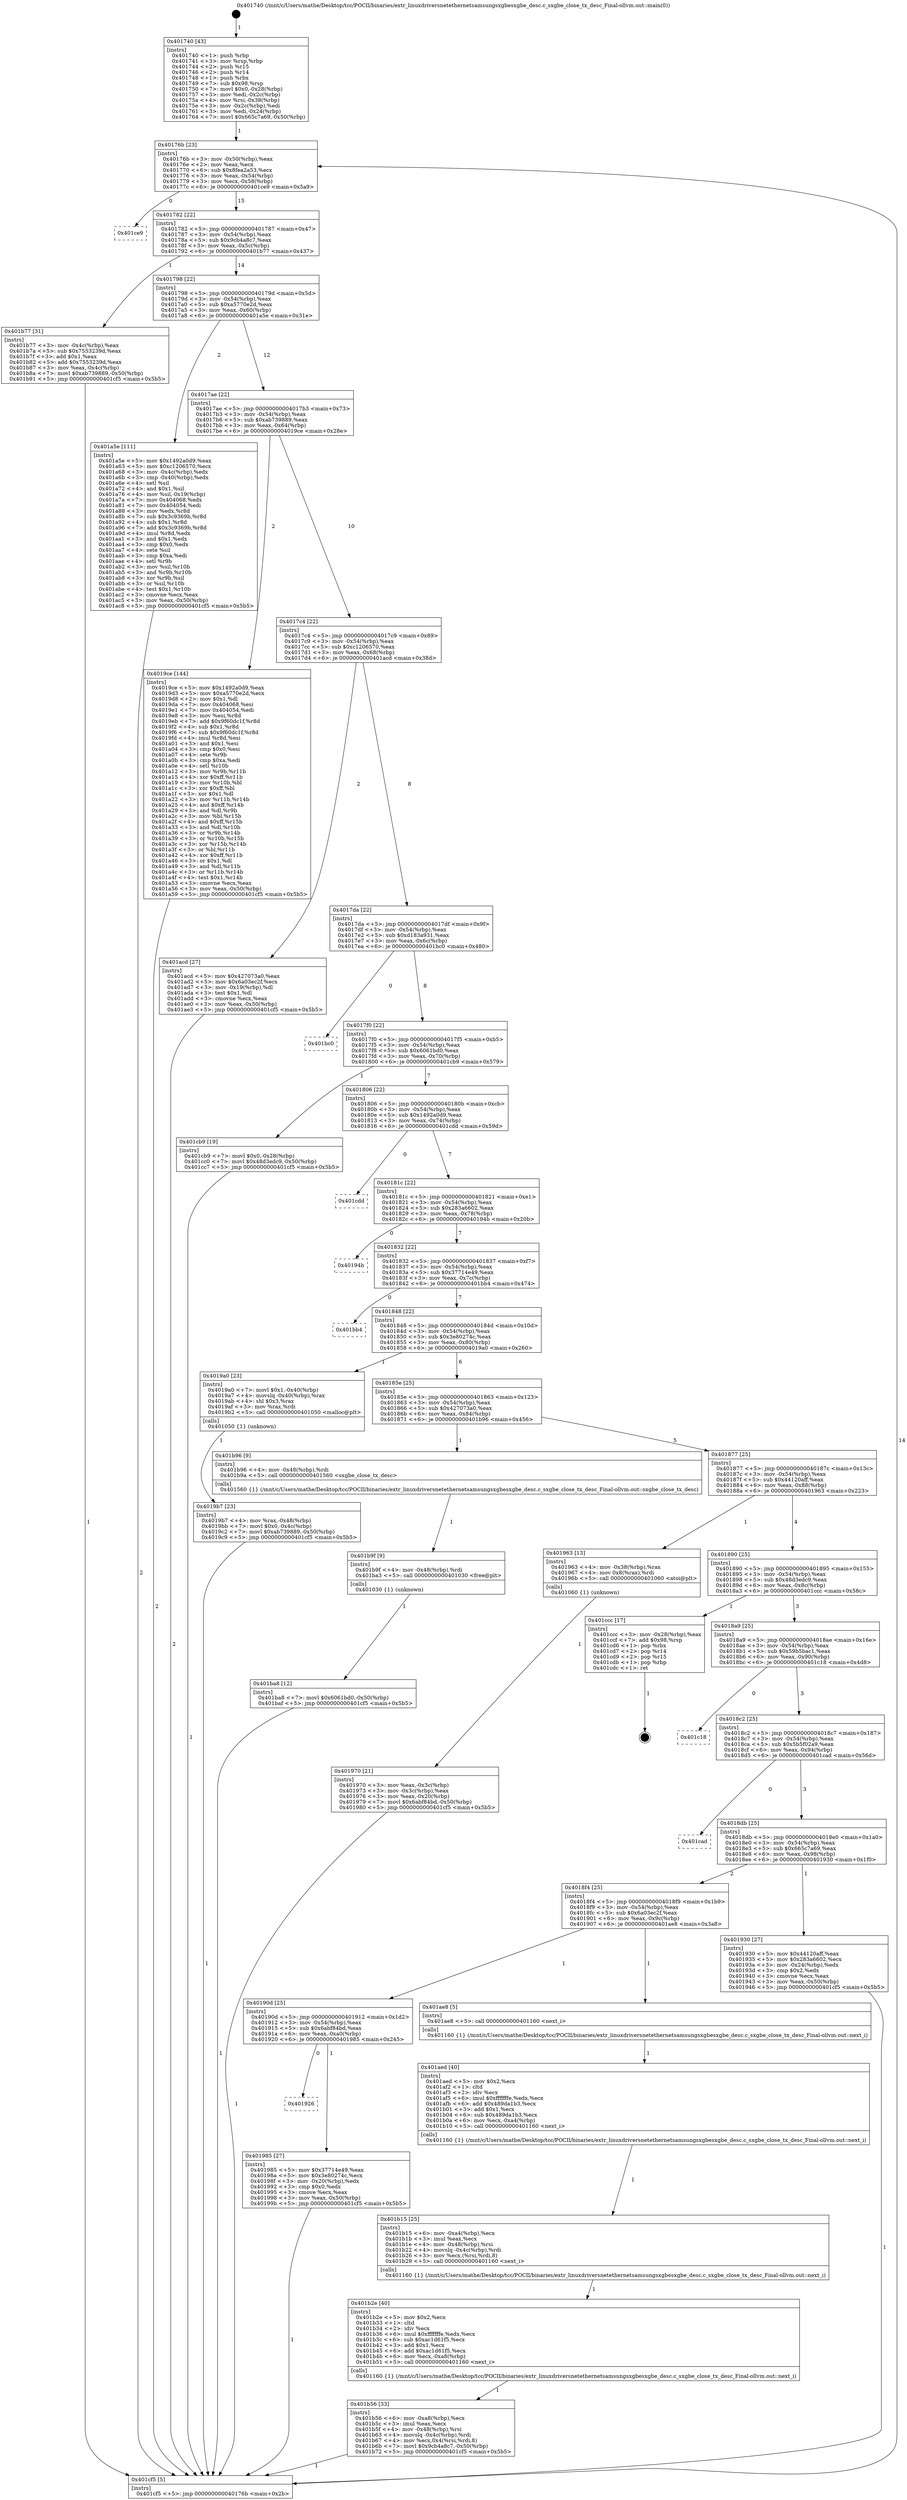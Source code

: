 digraph "0x401740" {
  label = "0x401740 (/mnt/c/Users/mathe/Desktop/tcc/POCII/binaries/extr_linuxdriversnetethernetsamsungsxgbesxgbe_desc.c_sxgbe_close_tx_desc_Final-ollvm.out::main(0))"
  labelloc = "t"
  node[shape=record]

  Entry [label="",width=0.3,height=0.3,shape=circle,fillcolor=black,style=filled]
  "0x40176b" [label="{
     0x40176b [23]\l
     | [instrs]\l
     &nbsp;&nbsp;0x40176b \<+3\>: mov -0x50(%rbp),%eax\l
     &nbsp;&nbsp;0x40176e \<+2\>: mov %eax,%ecx\l
     &nbsp;&nbsp;0x401770 \<+6\>: sub $0x8fea2a53,%ecx\l
     &nbsp;&nbsp;0x401776 \<+3\>: mov %eax,-0x54(%rbp)\l
     &nbsp;&nbsp;0x401779 \<+3\>: mov %ecx,-0x58(%rbp)\l
     &nbsp;&nbsp;0x40177c \<+6\>: je 0000000000401ce9 \<main+0x5a9\>\l
  }"]
  "0x401ce9" [label="{
     0x401ce9\l
  }", style=dashed]
  "0x401782" [label="{
     0x401782 [22]\l
     | [instrs]\l
     &nbsp;&nbsp;0x401782 \<+5\>: jmp 0000000000401787 \<main+0x47\>\l
     &nbsp;&nbsp;0x401787 \<+3\>: mov -0x54(%rbp),%eax\l
     &nbsp;&nbsp;0x40178a \<+5\>: sub $0x9cb4a8c7,%eax\l
     &nbsp;&nbsp;0x40178f \<+3\>: mov %eax,-0x5c(%rbp)\l
     &nbsp;&nbsp;0x401792 \<+6\>: je 0000000000401b77 \<main+0x437\>\l
  }"]
  Exit [label="",width=0.3,height=0.3,shape=circle,fillcolor=black,style=filled,peripheries=2]
  "0x401b77" [label="{
     0x401b77 [31]\l
     | [instrs]\l
     &nbsp;&nbsp;0x401b77 \<+3\>: mov -0x4c(%rbp),%eax\l
     &nbsp;&nbsp;0x401b7a \<+5\>: sub $0x7553239d,%eax\l
     &nbsp;&nbsp;0x401b7f \<+3\>: add $0x1,%eax\l
     &nbsp;&nbsp;0x401b82 \<+5\>: add $0x7553239d,%eax\l
     &nbsp;&nbsp;0x401b87 \<+3\>: mov %eax,-0x4c(%rbp)\l
     &nbsp;&nbsp;0x401b8a \<+7\>: movl $0xab739889,-0x50(%rbp)\l
     &nbsp;&nbsp;0x401b91 \<+5\>: jmp 0000000000401cf5 \<main+0x5b5\>\l
  }"]
  "0x401798" [label="{
     0x401798 [22]\l
     | [instrs]\l
     &nbsp;&nbsp;0x401798 \<+5\>: jmp 000000000040179d \<main+0x5d\>\l
     &nbsp;&nbsp;0x40179d \<+3\>: mov -0x54(%rbp),%eax\l
     &nbsp;&nbsp;0x4017a0 \<+5\>: sub $0xa5770e2d,%eax\l
     &nbsp;&nbsp;0x4017a5 \<+3\>: mov %eax,-0x60(%rbp)\l
     &nbsp;&nbsp;0x4017a8 \<+6\>: je 0000000000401a5e \<main+0x31e\>\l
  }"]
  "0x401ba8" [label="{
     0x401ba8 [12]\l
     | [instrs]\l
     &nbsp;&nbsp;0x401ba8 \<+7\>: movl $0x6061bd0,-0x50(%rbp)\l
     &nbsp;&nbsp;0x401baf \<+5\>: jmp 0000000000401cf5 \<main+0x5b5\>\l
  }"]
  "0x401a5e" [label="{
     0x401a5e [111]\l
     | [instrs]\l
     &nbsp;&nbsp;0x401a5e \<+5\>: mov $0x1492a0d9,%eax\l
     &nbsp;&nbsp;0x401a63 \<+5\>: mov $0xc1206570,%ecx\l
     &nbsp;&nbsp;0x401a68 \<+3\>: mov -0x4c(%rbp),%edx\l
     &nbsp;&nbsp;0x401a6b \<+3\>: cmp -0x40(%rbp),%edx\l
     &nbsp;&nbsp;0x401a6e \<+4\>: setl %sil\l
     &nbsp;&nbsp;0x401a72 \<+4\>: and $0x1,%sil\l
     &nbsp;&nbsp;0x401a76 \<+4\>: mov %sil,-0x19(%rbp)\l
     &nbsp;&nbsp;0x401a7a \<+7\>: mov 0x404068,%edx\l
     &nbsp;&nbsp;0x401a81 \<+7\>: mov 0x404054,%edi\l
     &nbsp;&nbsp;0x401a88 \<+3\>: mov %edx,%r8d\l
     &nbsp;&nbsp;0x401a8b \<+7\>: sub $0x3c9369b,%r8d\l
     &nbsp;&nbsp;0x401a92 \<+4\>: sub $0x1,%r8d\l
     &nbsp;&nbsp;0x401a96 \<+7\>: add $0x3c9369b,%r8d\l
     &nbsp;&nbsp;0x401a9d \<+4\>: imul %r8d,%edx\l
     &nbsp;&nbsp;0x401aa1 \<+3\>: and $0x1,%edx\l
     &nbsp;&nbsp;0x401aa4 \<+3\>: cmp $0x0,%edx\l
     &nbsp;&nbsp;0x401aa7 \<+4\>: sete %sil\l
     &nbsp;&nbsp;0x401aab \<+3\>: cmp $0xa,%edi\l
     &nbsp;&nbsp;0x401aae \<+4\>: setl %r9b\l
     &nbsp;&nbsp;0x401ab2 \<+3\>: mov %sil,%r10b\l
     &nbsp;&nbsp;0x401ab5 \<+3\>: and %r9b,%r10b\l
     &nbsp;&nbsp;0x401ab8 \<+3\>: xor %r9b,%sil\l
     &nbsp;&nbsp;0x401abb \<+3\>: or %sil,%r10b\l
     &nbsp;&nbsp;0x401abe \<+4\>: test $0x1,%r10b\l
     &nbsp;&nbsp;0x401ac2 \<+3\>: cmovne %ecx,%eax\l
     &nbsp;&nbsp;0x401ac5 \<+3\>: mov %eax,-0x50(%rbp)\l
     &nbsp;&nbsp;0x401ac8 \<+5\>: jmp 0000000000401cf5 \<main+0x5b5\>\l
  }"]
  "0x4017ae" [label="{
     0x4017ae [22]\l
     | [instrs]\l
     &nbsp;&nbsp;0x4017ae \<+5\>: jmp 00000000004017b3 \<main+0x73\>\l
     &nbsp;&nbsp;0x4017b3 \<+3\>: mov -0x54(%rbp),%eax\l
     &nbsp;&nbsp;0x4017b6 \<+5\>: sub $0xab739889,%eax\l
     &nbsp;&nbsp;0x4017bb \<+3\>: mov %eax,-0x64(%rbp)\l
     &nbsp;&nbsp;0x4017be \<+6\>: je 00000000004019ce \<main+0x28e\>\l
  }"]
  "0x401b9f" [label="{
     0x401b9f [9]\l
     | [instrs]\l
     &nbsp;&nbsp;0x401b9f \<+4\>: mov -0x48(%rbp),%rdi\l
     &nbsp;&nbsp;0x401ba3 \<+5\>: call 0000000000401030 \<free@plt\>\l
     | [calls]\l
     &nbsp;&nbsp;0x401030 \{1\} (unknown)\l
  }"]
  "0x4019ce" [label="{
     0x4019ce [144]\l
     | [instrs]\l
     &nbsp;&nbsp;0x4019ce \<+5\>: mov $0x1492a0d9,%eax\l
     &nbsp;&nbsp;0x4019d3 \<+5\>: mov $0xa5770e2d,%ecx\l
     &nbsp;&nbsp;0x4019d8 \<+2\>: mov $0x1,%dl\l
     &nbsp;&nbsp;0x4019da \<+7\>: mov 0x404068,%esi\l
     &nbsp;&nbsp;0x4019e1 \<+7\>: mov 0x404054,%edi\l
     &nbsp;&nbsp;0x4019e8 \<+3\>: mov %esi,%r8d\l
     &nbsp;&nbsp;0x4019eb \<+7\>: add $0x9f60dc1f,%r8d\l
     &nbsp;&nbsp;0x4019f2 \<+4\>: sub $0x1,%r8d\l
     &nbsp;&nbsp;0x4019f6 \<+7\>: sub $0x9f60dc1f,%r8d\l
     &nbsp;&nbsp;0x4019fd \<+4\>: imul %r8d,%esi\l
     &nbsp;&nbsp;0x401a01 \<+3\>: and $0x1,%esi\l
     &nbsp;&nbsp;0x401a04 \<+3\>: cmp $0x0,%esi\l
     &nbsp;&nbsp;0x401a07 \<+4\>: sete %r9b\l
     &nbsp;&nbsp;0x401a0b \<+3\>: cmp $0xa,%edi\l
     &nbsp;&nbsp;0x401a0e \<+4\>: setl %r10b\l
     &nbsp;&nbsp;0x401a12 \<+3\>: mov %r9b,%r11b\l
     &nbsp;&nbsp;0x401a15 \<+4\>: xor $0xff,%r11b\l
     &nbsp;&nbsp;0x401a19 \<+3\>: mov %r10b,%bl\l
     &nbsp;&nbsp;0x401a1c \<+3\>: xor $0xff,%bl\l
     &nbsp;&nbsp;0x401a1f \<+3\>: xor $0x1,%dl\l
     &nbsp;&nbsp;0x401a22 \<+3\>: mov %r11b,%r14b\l
     &nbsp;&nbsp;0x401a25 \<+4\>: and $0xff,%r14b\l
     &nbsp;&nbsp;0x401a29 \<+3\>: and %dl,%r9b\l
     &nbsp;&nbsp;0x401a2c \<+3\>: mov %bl,%r15b\l
     &nbsp;&nbsp;0x401a2f \<+4\>: and $0xff,%r15b\l
     &nbsp;&nbsp;0x401a33 \<+3\>: and %dl,%r10b\l
     &nbsp;&nbsp;0x401a36 \<+3\>: or %r9b,%r14b\l
     &nbsp;&nbsp;0x401a39 \<+3\>: or %r10b,%r15b\l
     &nbsp;&nbsp;0x401a3c \<+3\>: xor %r15b,%r14b\l
     &nbsp;&nbsp;0x401a3f \<+3\>: or %bl,%r11b\l
     &nbsp;&nbsp;0x401a42 \<+4\>: xor $0xff,%r11b\l
     &nbsp;&nbsp;0x401a46 \<+3\>: or $0x1,%dl\l
     &nbsp;&nbsp;0x401a49 \<+3\>: and %dl,%r11b\l
     &nbsp;&nbsp;0x401a4c \<+3\>: or %r11b,%r14b\l
     &nbsp;&nbsp;0x401a4f \<+4\>: test $0x1,%r14b\l
     &nbsp;&nbsp;0x401a53 \<+3\>: cmovne %ecx,%eax\l
     &nbsp;&nbsp;0x401a56 \<+3\>: mov %eax,-0x50(%rbp)\l
     &nbsp;&nbsp;0x401a59 \<+5\>: jmp 0000000000401cf5 \<main+0x5b5\>\l
  }"]
  "0x4017c4" [label="{
     0x4017c4 [22]\l
     | [instrs]\l
     &nbsp;&nbsp;0x4017c4 \<+5\>: jmp 00000000004017c9 \<main+0x89\>\l
     &nbsp;&nbsp;0x4017c9 \<+3\>: mov -0x54(%rbp),%eax\l
     &nbsp;&nbsp;0x4017cc \<+5\>: sub $0xc1206570,%eax\l
     &nbsp;&nbsp;0x4017d1 \<+3\>: mov %eax,-0x68(%rbp)\l
     &nbsp;&nbsp;0x4017d4 \<+6\>: je 0000000000401acd \<main+0x38d\>\l
  }"]
  "0x401b56" [label="{
     0x401b56 [33]\l
     | [instrs]\l
     &nbsp;&nbsp;0x401b56 \<+6\>: mov -0xa8(%rbp),%ecx\l
     &nbsp;&nbsp;0x401b5c \<+3\>: imul %eax,%ecx\l
     &nbsp;&nbsp;0x401b5f \<+4\>: mov -0x48(%rbp),%rsi\l
     &nbsp;&nbsp;0x401b63 \<+4\>: movslq -0x4c(%rbp),%rdi\l
     &nbsp;&nbsp;0x401b67 \<+4\>: mov %ecx,0x4(%rsi,%rdi,8)\l
     &nbsp;&nbsp;0x401b6b \<+7\>: movl $0x9cb4a8c7,-0x50(%rbp)\l
     &nbsp;&nbsp;0x401b72 \<+5\>: jmp 0000000000401cf5 \<main+0x5b5\>\l
  }"]
  "0x401acd" [label="{
     0x401acd [27]\l
     | [instrs]\l
     &nbsp;&nbsp;0x401acd \<+5\>: mov $0x427073a0,%eax\l
     &nbsp;&nbsp;0x401ad2 \<+5\>: mov $0x6a03ec2f,%ecx\l
     &nbsp;&nbsp;0x401ad7 \<+3\>: mov -0x19(%rbp),%dl\l
     &nbsp;&nbsp;0x401ada \<+3\>: test $0x1,%dl\l
     &nbsp;&nbsp;0x401add \<+3\>: cmovne %ecx,%eax\l
     &nbsp;&nbsp;0x401ae0 \<+3\>: mov %eax,-0x50(%rbp)\l
     &nbsp;&nbsp;0x401ae3 \<+5\>: jmp 0000000000401cf5 \<main+0x5b5\>\l
  }"]
  "0x4017da" [label="{
     0x4017da [22]\l
     | [instrs]\l
     &nbsp;&nbsp;0x4017da \<+5\>: jmp 00000000004017df \<main+0x9f\>\l
     &nbsp;&nbsp;0x4017df \<+3\>: mov -0x54(%rbp),%eax\l
     &nbsp;&nbsp;0x4017e2 \<+5\>: sub $0xd183a931,%eax\l
     &nbsp;&nbsp;0x4017e7 \<+3\>: mov %eax,-0x6c(%rbp)\l
     &nbsp;&nbsp;0x4017ea \<+6\>: je 0000000000401bc0 \<main+0x480\>\l
  }"]
  "0x401b2e" [label="{
     0x401b2e [40]\l
     | [instrs]\l
     &nbsp;&nbsp;0x401b2e \<+5\>: mov $0x2,%ecx\l
     &nbsp;&nbsp;0x401b33 \<+1\>: cltd\l
     &nbsp;&nbsp;0x401b34 \<+2\>: idiv %ecx\l
     &nbsp;&nbsp;0x401b36 \<+6\>: imul $0xfffffffe,%edx,%ecx\l
     &nbsp;&nbsp;0x401b3c \<+6\>: sub $0xac1d61f5,%ecx\l
     &nbsp;&nbsp;0x401b42 \<+3\>: add $0x1,%ecx\l
     &nbsp;&nbsp;0x401b45 \<+6\>: add $0xac1d61f5,%ecx\l
     &nbsp;&nbsp;0x401b4b \<+6\>: mov %ecx,-0xa8(%rbp)\l
     &nbsp;&nbsp;0x401b51 \<+5\>: call 0000000000401160 \<next_i\>\l
     | [calls]\l
     &nbsp;&nbsp;0x401160 \{1\} (/mnt/c/Users/mathe/Desktop/tcc/POCII/binaries/extr_linuxdriversnetethernetsamsungsxgbesxgbe_desc.c_sxgbe_close_tx_desc_Final-ollvm.out::next_i)\l
  }"]
  "0x401bc0" [label="{
     0x401bc0\l
  }", style=dashed]
  "0x4017f0" [label="{
     0x4017f0 [22]\l
     | [instrs]\l
     &nbsp;&nbsp;0x4017f0 \<+5\>: jmp 00000000004017f5 \<main+0xb5\>\l
     &nbsp;&nbsp;0x4017f5 \<+3\>: mov -0x54(%rbp),%eax\l
     &nbsp;&nbsp;0x4017f8 \<+5\>: sub $0x6061bd0,%eax\l
     &nbsp;&nbsp;0x4017fd \<+3\>: mov %eax,-0x70(%rbp)\l
     &nbsp;&nbsp;0x401800 \<+6\>: je 0000000000401cb9 \<main+0x579\>\l
  }"]
  "0x401b15" [label="{
     0x401b15 [25]\l
     | [instrs]\l
     &nbsp;&nbsp;0x401b15 \<+6\>: mov -0xa4(%rbp),%ecx\l
     &nbsp;&nbsp;0x401b1b \<+3\>: imul %eax,%ecx\l
     &nbsp;&nbsp;0x401b1e \<+4\>: mov -0x48(%rbp),%rsi\l
     &nbsp;&nbsp;0x401b22 \<+4\>: movslq -0x4c(%rbp),%rdi\l
     &nbsp;&nbsp;0x401b26 \<+3\>: mov %ecx,(%rsi,%rdi,8)\l
     &nbsp;&nbsp;0x401b29 \<+5\>: call 0000000000401160 \<next_i\>\l
     | [calls]\l
     &nbsp;&nbsp;0x401160 \{1\} (/mnt/c/Users/mathe/Desktop/tcc/POCII/binaries/extr_linuxdriversnetethernetsamsungsxgbesxgbe_desc.c_sxgbe_close_tx_desc_Final-ollvm.out::next_i)\l
  }"]
  "0x401cb9" [label="{
     0x401cb9 [19]\l
     | [instrs]\l
     &nbsp;&nbsp;0x401cb9 \<+7\>: movl $0x0,-0x28(%rbp)\l
     &nbsp;&nbsp;0x401cc0 \<+7\>: movl $0x48d3edc9,-0x50(%rbp)\l
     &nbsp;&nbsp;0x401cc7 \<+5\>: jmp 0000000000401cf5 \<main+0x5b5\>\l
  }"]
  "0x401806" [label="{
     0x401806 [22]\l
     | [instrs]\l
     &nbsp;&nbsp;0x401806 \<+5\>: jmp 000000000040180b \<main+0xcb\>\l
     &nbsp;&nbsp;0x40180b \<+3\>: mov -0x54(%rbp),%eax\l
     &nbsp;&nbsp;0x40180e \<+5\>: sub $0x1492a0d9,%eax\l
     &nbsp;&nbsp;0x401813 \<+3\>: mov %eax,-0x74(%rbp)\l
     &nbsp;&nbsp;0x401816 \<+6\>: je 0000000000401cdd \<main+0x59d\>\l
  }"]
  "0x401aed" [label="{
     0x401aed [40]\l
     | [instrs]\l
     &nbsp;&nbsp;0x401aed \<+5\>: mov $0x2,%ecx\l
     &nbsp;&nbsp;0x401af2 \<+1\>: cltd\l
     &nbsp;&nbsp;0x401af3 \<+2\>: idiv %ecx\l
     &nbsp;&nbsp;0x401af5 \<+6\>: imul $0xfffffffe,%edx,%ecx\l
     &nbsp;&nbsp;0x401afb \<+6\>: add $0x489da1b3,%ecx\l
     &nbsp;&nbsp;0x401b01 \<+3\>: add $0x1,%ecx\l
     &nbsp;&nbsp;0x401b04 \<+6\>: sub $0x489da1b3,%ecx\l
     &nbsp;&nbsp;0x401b0a \<+6\>: mov %ecx,-0xa4(%rbp)\l
     &nbsp;&nbsp;0x401b10 \<+5\>: call 0000000000401160 \<next_i\>\l
     | [calls]\l
     &nbsp;&nbsp;0x401160 \{1\} (/mnt/c/Users/mathe/Desktop/tcc/POCII/binaries/extr_linuxdriversnetethernetsamsungsxgbesxgbe_desc.c_sxgbe_close_tx_desc_Final-ollvm.out::next_i)\l
  }"]
  "0x401cdd" [label="{
     0x401cdd\l
  }", style=dashed]
  "0x40181c" [label="{
     0x40181c [22]\l
     | [instrs]\l
     &nbsp;&nbsp;0x40181c \<+5\>: jmp 0000000000401821 \<main+0xe1\>\l
     &nbsp;&nbsp;0x401821 \<+3\>: mov -0x54(%rbp),%eax\l
     &nbsp;&nbsp;0x401824 \<+5\>: sub $0x283a6602,%eax\l
     &nbsp;&nbsp;0x401829 \<+3\>: mov %eax,-0x78(%rbp)\l
     &nbsp;&nbsp;0x40182c \<+6\>: je 000000000040194b \<main+0x20b\>\l
  }"]
  "0x4019b7" [label="{
     0x4019b7 [23]\l
     | [instrs]\l
     &nbsp;&nbsp;0x4019b7 \<+4\>: mov %rax,-0x48(%rbp)\l
     &nbsp;&nbsp;0x4019bb \<+7\>: movl $0x0,-0x4c(%rbp)\l
     &nbsp;&nbsp;0x4019c2 \<+7\>: movl $0xab739889,-0x50(%rbp)\l
     &nbsp;&nbsp;0x4019c9 \<+5\>: jmp 0000000000401cf5 \<main+0x5b5\>\l
  }"]
  "0x40194b" [label="{
     0x40194b\l
  }", style=dashed]
  "0x401832" [label="{
     0x401832 [22]\l
     | [instrs]\l
     &nbsp;&nbsp;0x401832 \<+5\>: jmp 0000000000401837 \<main+0xf7\>\l
     &nbsp;&nbsp;0x401837 \<+3\>: mov -0x54(%rbp),%eax\l
     &nbsp;&nbsp;0x40183a \<+5\>: sub $0x37714e49,%eax\l
     &nbsp;&nbsp;0x40183f \<+3\>: mov %eax,-0x7c(%rbp)\l
     &nbsp;&nbsp;0x401842 \<+6\>: je 0000000000401bb4 \<main+0x474\>\l
  }"]
  "0x401926" [label="{
     0x401926\l
  }", style=dashed]
  "0x401bb4" [label="{
     0x401bb4\l
  }", style=dashed]
  "0x401848" [label="{
     0x401848 [22]\l
     | [instrs]\l
     &nbsp;&nbsp;0x401848 \<+5\>: jmp 000000000040184d \<main+0x10d\>\l
     &nbsp;&nbsp;0x40184d \<+3\>: mov -0x54(%rbp),%eax\l
     &nbsp;&nbsp;0x401850 \<+5\>: sub $0x3e80274c,%eax\l
     &nbsp;&nbsp;0x401855 \<+3\>: mov %eax,-0x80(%rbp)\l
     &nbsp;&nbsp;0x401858 \<+6\>: je 00000000004019a0 \<main+0x260\>\l
  }"]
  "0x401985" [label="{
     0x401985 [27]\l
     | [instrs]\l
     &nbsp;&nbsp;0x401985 \<+5\>: mov $0x37714e49,%eax\l
     &nbsp;&nbsp;0x40198a \<+5\>: mov $0x3e80274c,%ecx\l
     &nbsp;&nbsp;0x40198f \<+3\>: mov -0x20(%rbp),%edx\l
     &nbsp;&nbsp;0x401992 \<+3\>: cmp $0x0,%edx\l
     &nbsp;&nbsp;0x401995 \<+3\>: cmove %ecx,%eax\l
     &nbsp;&nbsp;0x401998 \<+3\>: mov %eax,-0x50(%rbp)\l
     &nbsp;&nbsp;0x40199b \<+5\>: jmp 0000000000401cf5 \<main+0x5b5\>\l
  }"]
  "0x4019a0" [label="{
     0x4019a0 [23]\l
     | [instrs]\l
     &nbsp;&nbsp;0x4019a0 \<+7\>: movl $0x1,-0x40(%rbp)\l
     &nbsp;&nbsp;0x4019a7 \<+4\>: movslq -0x40(%rbp),%rax\l
     &nbsp;&nbsp;0x4019ab \<+4\>: shl $0x3,%rax\l
     &nbsp;&nbsp;0x4019af \<+3\>: mov %rax,%rdi\l
     &nbsp;&nbsp;0x4019b2 \<+5\>: call 0000000000401050 \<malloc@plt\>\l
     | [calls]\l
     &nbsp;&nbsp;0x401050 \{1\} (unknown)\l
  }"]
  "0x40185e" [label="{
     0x40185e [25]\l
     | [instrs]\l
     &nbsp;&nbsp;0x40185e \<+5\>: jmp 0000000000401863 \<main+0x123\>\l
     &nbsp;&nbsp;0x401863 \<+3\>: mov -0x54(%rbp),%eax\l
     &nbsp;&nbsp;0x401866 \<+5\>: sub $0x427073a0,%eax\l
     &nbsp;&nbsp;0x40186b \<+6\>: mov %eax,-0x84(%rbp)\l
     &nbsp;&nbsp;0x401871 \<+6\>: je 0000000000401b96 \<main+0x456\>\l
  }"]
  "0x40190d" [label="{
     0x40190d [25]\l
     | [instrs]\l
     &nbsp;&nbsp;0x40190d \<+5\>: jmp 0000000000401912 \<main+0x1d2\>\l
     &nbsp;&nbsp;0x401912 \<+3\>: mov -0x54(%rbp),%eax\l
     &nbsp;&nbsp;0x401915 \<+5\>: sub $0x6abf84bd,%eax\l
     &nbsp;&nbsp;0x40191a \<+6\>: mov %eax,-0xa0(%rbp)\l
     &nbsp;&nbsp;0x401920 \<+6\>: je 0000000000401985 \<main+0x245\>\l
  }"]
  "0x401b96" [label="{
     0x401b96 [9]\l
     | [instrs]\l
     &nbsp;&nbsp;0x401b96 \<+4\>: mov -0x48(%rbp),%rdi\l
     &nbsp;&nbsp;0x401b9a \<+5\>: call 0000000000401560 \<sxgbe_close_tx_desc\>\l
     | [calls]\l
     &nbsp;&nbsp;0x401560 \{1\} (/mnt/c/Users/mathe/Desktop/tcc/POCII/binaries/extr_linuxdriversnetethernetsamsungsxgbesxgbe_desc.c_sxgbe_close_tx_desc_Final-ollvm.out::sxgbe_close_tx_desc)\l
  }"]
  "0x401877" [label="{
     0x401877 [25]\l
     | [instrs]\l
     &nbsp;&nbsp;0x401877 \<+5\>: jmp 000000000040187c \<main+0x13c\>\l
     &nbsp;&nbsp;0x40187c \<+3\>: mov -0x54(%rbp),%eax\l
     &nbsp;&nbsp;0x40187f \<+5\>: sub $0x44120aff,%eax\l
     &nbsp;&nbsp;0x401884 \<+6\>: mov %eax,-0x88(%rbp)\l
     &nbsp;&nbsp;0x40188a \<+6\>: je 0000000000401963 \<main+0x223\>\l
  }"]
  "0x401ae8" [label="{
     0x401ae8 [5]\l
     | [instrs]\l
     &nbsp;&nbsp;0x401ae8 \<+5\>: call 0000000000401160 \<next_i\>\l
     | [calls]\l
     &nbsp;&nbsp;0x401160 \{1\} (/mnt/c/Users/mathe/Desktop/tcc/POCII/binaries/extr_linuxdriversnetethernetsamsungsxgbesxgbe_desc.c_sxgbe_close_tx_desc_Final-ollvm.out::next_i)\l
  }"]
  "0x401963" [label="{
     0x401963 [13]\l
     | [instrs]\l
     &nbsp;&nbsp;0x401963 \<+4\>: mov -0x38(%rbp),%rax\l
     &nbsp;&nbsp;0x401967 \<+4\>: mov 0x8(%rax),%rdi\l
     &nbsp;&nbsp;0x40196b \<+5\>: call 0000000000401060 \<atoi@plt\>\l
     | [calls]\l
     &nbsp;&nbsp;0x401060 \{1\} (unknown)\l
  }"]
  "0x401890" [label="{
     0x401890 [25]\l
     | [instrs]\l
     &nbsp;&nbsp;0x401890 \<+5\>: jmp 0000000000401895 \<main+0x155\>\l
     &nbsp;&nbsp;0x401895 \<+3\>: mov -0x54(%rbp),%eax\l
     &nbsp;&nbsp;0x401898 \<+5\>: sub $0x48d3edc9,%eax\l
     &nbsp;&nbsp;0x40189d \<+6\>: mov %eax,-0x8c(%rbp)\l
     &nbsp;&nbsp;0x4018a3 \<+6\>: je 0000000000401ccc \<main+0x58c\>\l
  }"]
  "0x401970" [label="{
     0x401970 [21]\l
     | [instrs]\l
     &nbsp;&nbsp;0x401970 \<+3\>: mov %eax,-0x3c(%rbp)\l
     &nbsp;&nbsp;0x401973 \<+3\>: mov -0x3c(%rbp),%eax\l
     &nbsp;&nbsp;0x401976 \<+3\>: mov %eax,-0x20(%rbp)\l
     &nbsp;&nbsp;0x401979 \<+7\>: movl $0x6abf84bd,-0x50(%rbp)\l
     &nbsp;&nbsp;0x401980 \<+5\>: jmp 0000000000401cf5 \<main+0x5b5\>\l
  }"]
  "0x401ccc" [label="{
     0x401ccc [17]\l
     | [instrs]\l
     &nbsp;&nbsp;0x401ccc \<+3\>: mov -0x28(%rbp),%eax\l
     &nbsp;&nbsp;0x401ccf \<+7\>: add $0x98,%rsp\l
     &nbsp;&nbsp;0x401cd6 \<+1\>: pop %rbx\l
     &nbsp;&nbsp;0x401cd7 \<+2\>: pop %r14\l
     &nbsp;&nbsp;0x401cd9 \<+2\>: pop %r15\l
     &nbsp;&nbsp;0x401cdb \<+1\>: pop %rbp\l
     &nbsp;&nbsp;0x401cdc \<+1\>: ret\l
  }"]
  "0x4018a9" [label="{
     0x4018a9 [25]\l
     | [instrs]\l
     &nbsp;&nbsp;0x4018a9 \<+5\>: jmp 00000000004018ae \<main+0x16e\>\l
     &nbsp;&nbsp;0x4018ae \<+3\>: mov -0x54(%rbp),%eax\l
     &nbsp;&nbsp;0x4018b1 \<+5\>: sub $0x59b5bac1,%eax\l
     &nbsp;&nbsp;0x4018b6 \<+6\>: mov %eax,-0x90(%rbp)\l
     &nbsp;&nbsp;0x4018bc \<+6\>: je 0000000000401c18 \<main+0x4d8\>\l
  }"]
  "0x401740" [label="{
     0x401740 [43]\l
     | [instrs]\l
     &nbsp;&nbsp;0x401740 \<+1\>: push %rbp\l
     &nbsp;&nbsp;0x401741 \<+3\>: mov %rsp,%rbp\l
     &nbsp;&nbsp;0x401744 \<+2\>: push %r15\l
     &nbsp;&nbsp;0x401746 \<+2\>: push %r14\l
     &nbsp;&nbsp;0x401748 \<+1\>: push %rbx\l
     &nbsp;&nbsp;0x401749 \<+7\>: sub $0x98,%rsp\l
     &nbsp;&nbsp;0x401750 \<+7\>: movl $0x0,-0x28(%rbp)\l
     &nbsp;&nbsp;0x401757 \<+3\>: mov %edi,-0x2c(%rbp)\l
     &nbsp;&nbsp;0x40175a \<+4\>: mov %rsi,-0x38(%rbp)\l
     &nbsp;&nbsp;0x40175e \<+3\>: mov -0x2c(%rbp),%edi\l
     &nbsp;&nbsp;0x401761 \<+3\>: mov %edi,-0x24(%rbp)\l
     &nbsp;&nbsp;0x401764 \<+7\>: movl $0x665c7a69,-0x50(%rbp)\l
  }"]
  "0x401c18" [label="{
     0x401c18\l
  }", style=dashed]
  "0x4018c2" [label="{
     0x4018c2 [25]\l
     | [instrs]\l
     &nbsp;&nbsp;0x4018c2 \<+5\>: jmp 00000000004018c7 \<main+0x187\>\l
     &nbsp;&nbsp;0x4018c7 \<+3\>: mov -0x54(%rbp),%eax\l
     &nbsp;&nbsp;0x4018ca \<+5\>: sub $0x5b5f02a9,%eax\l
     &nbsp;&nbsp;0x4018cf \<+6\>: mov %eax,-0x94(%rbp)\l
     &nbsp;&nbsp;0x4018d5 \<+6\>: je 0000000000401cad \<main+0x56d\>\l
  }"]
  "0x401cf5" [label="{
     0x401cf5 [5]\l
     | [instrs]\l
     &nbsp;&nbsp;0x401cf5 \<+5\>: jmp 000000000040176b \<main+0x2b\>\l
  }"]
  "0x401cad" [label="{
     0x401cad\l
  }", style=dashed]
  "0x4018db" [label="{
     0x4018db [25]\l
     | [instrs]\l
     &nbsp;&nbsp;0x4018db \<+5\>: jmp 00000000004018e0 \<main+0x1a0\>\l
     &nbsp;&nbsp;0x4018e0 \<+3\>: mov -0x54(%rbp),%eax\l
     &nbsp;&nbsp;0x4018e3 \<+5\>: sub $0x665c7a69,%eax\l
     &nbsp;&nbsp;0x4018e8 \<+6\>: mov %eax,-0x98(%rbp)\l
     &nbsp;&nbsp;0x4018ee \<+6\>: je 0000000000401930 \<main+0x1f0\>\l
  }"]
  "0x4018f4" [label="{
     0x4018f4 [25]\l
     | [instrs]\l
     &nbsp;&nbsp;0x4018f4 \<+5\>: jmp 00000000004018f9 \<main+0x1b9\>\l
     &nbsp;&nbsp;0x4018f9 \<+3\>: mov -0x54(%rbp),%eax\l
     &nbsp;&nbsp;0x4018fc \<+5\>: sub $0x6a03ec2f,%eax\l
     &nbsp;&nbsp;0x401901 \<+6\>: mov %eax,-0x9c(%rbp)\l
     &nbsp;&nbsp;0x401907 \<+6\>: je 0000000000401ae8 \<main+0x3a8\>\l
  }"]
  "0x401930" [label="{
     0x401930 [27]\l
     | [instrs]\l
     &nbsp;&nbsp;0x401930 \<+5\>: mov $0x44120aff,%eax\l
     &nbsp;&nbsp;0x401935 \<+5\>: mov $0x283a6602,%ecx\l
     &nbsp;&nbsp;0x40193a \<+3\>: mov -0x24(%rbp),%edx\l
     &nbsp;&nbsp;0x40193d \<+3\>: cmp $0x2,%edx\l
     &nbsp;&nbsp;0x401940 \<+3\>: cmovne %ecx,%eax\l
     &nbsp;&nbsp;0x401943 \<+3\>: mov %eax,-0x50(%rbp)\l
     &nbsp;&nbsp;0x401946 \<+5\>: jmp 0000000000401cf5 \<main+0x5b5\>\l
  }"]
  Entry -> "0x401740" [label=" 1"]
  "0x40176b" -> "0x401ce9" [label=" 0"]
  "0x40176b" -> "0x401782" [label=" 15"]
  "0x401ccc" -> Exit [label=" 1"]
  "0x401782" -> "0x401b77" [label=" 1"]
  "0x401782" -> "0x401798" [label=" 14"]
  "0x401cb9" -> "0x401cf5" [label=" 1"]
  "0x401798" -> "0x401a5e" [label=" 2"]
  "0x401798" -> "0x4017ae" [label=" 12"]
  "0x401ba8" -> "0x401cf5" [label=" 1"]
  "0x4017ae" -> "0x4019ce" [label=" 2"]
  "0x4017ae" -> "0x4017c4" [label=" 10"]
  "0x401b9f" -> "0x401ba8" [label=" 1"]
  "0x4017c4" -> "0x401acd" [label=" 2"]
  "0x4017c4" -> "0x4017da" [label=" 8"]
  "0x401b96" -> "0x401b9f" [label=" 1"]
  "0x4017da" -> "0x401bc0" [label=" 0"]
  "0x4017da" -> "0x4017f0" [label=" 8"]
  "0x401b77" -> "0x401cf5" [label=" 1"]
  "0x4017f0" -> "0x401cb9" [label=" 1"]
  "0x4017f0" -> "0x401806" [label=" 7"]
  "0x401b56" -> "0x401cf5" [label=" 1"]
  "0x401806" -> "0x401cdd" [label=" 0"]
  "0x401806" -> "0x40181c" [label=" 7"]
  "0x401b2e" -> "0x401b56" [label=" 1"]
  "0x40181c" -> "0x40194b" [label=" 0"]
  "0x40181c" -> "0x401832" [label=" 7"]
  "0x401b15" -> "0x401b2e" [label=" 1"]
  "0x401832" -> "0x401bb4" [label=" 0"]
  "0x401832" -> "0x401848" [label=" 7"]
  "0x401aed" -> "0x401b15" [label=" 1"]
  "0x401848" -> "0x4019a0" [label=" 1"]
  "0x401848" -> "0x40185e" [label=" 6"]
  "0x401ae8" -> "0x401aed" [label=" 1"]
  "0x40185e" -> "0x401b96" [label=" 1"]
  "0x40185e" -> "0x401877" [label=" 5"]
  "0x401a5e" -> "0x401cf5" [label=" 2"]
  "0x401877" -> "0x401963" [label=" 1"]
  "0x401877" -> "0x401890" [label=" 4"]
  "0x4019ce" -> "0x401cf5" [label=" 2"]
  "0x401890" -> "0x401ccc" [label=" 1"]
  "0x401890" -> "0x4018a9" [label=" 3"]
  "0x4019a0" -> "0x4019b7" [label=" 1"]
  "0x4018a9" -> "0x401c18" [label=" 0"]
  "0x4018a9" -> "0x4018c2" [label=" 3"]
  "0x401985" -> "0x401cf5" [label=" 1"]
  "0x4018c2" -> "0x401cad" [label=" 0"]
  "0x4018c2" -> "0x4018db" [label=" 3"]
  "0x40190d" -> "0x401926" [label=" 0"]
  "0x4018db" -> "0x401930" [label=" 1"]
  "0x4018db" -> "0x4018f4" [label=" 2"]
  "0x401930" -> "0x401cf5" [label=" 1"]
  "0x401740" -> "0x40176b" [label=" 1"]
  "0x401cf5" -> "0x40176b" [label=" 14"]
  "0x401963" -> "0x401970" [label=" 1"]
  "0x401970" -> "0x401cf5" [label=" 1"]
  "0x4019b7" -> "0x401cf5" [label=" 1"]
  "0x4018f4" -> "0x401ae8" [label=" 1"]
  "0x4018f4" -> "0x40190d" [label=" 1"]
  "0x401acd" -> "0x401cf5" [label=" 2"]
  "0x40190d" -> "0x401985" [label=" 1"]
}
